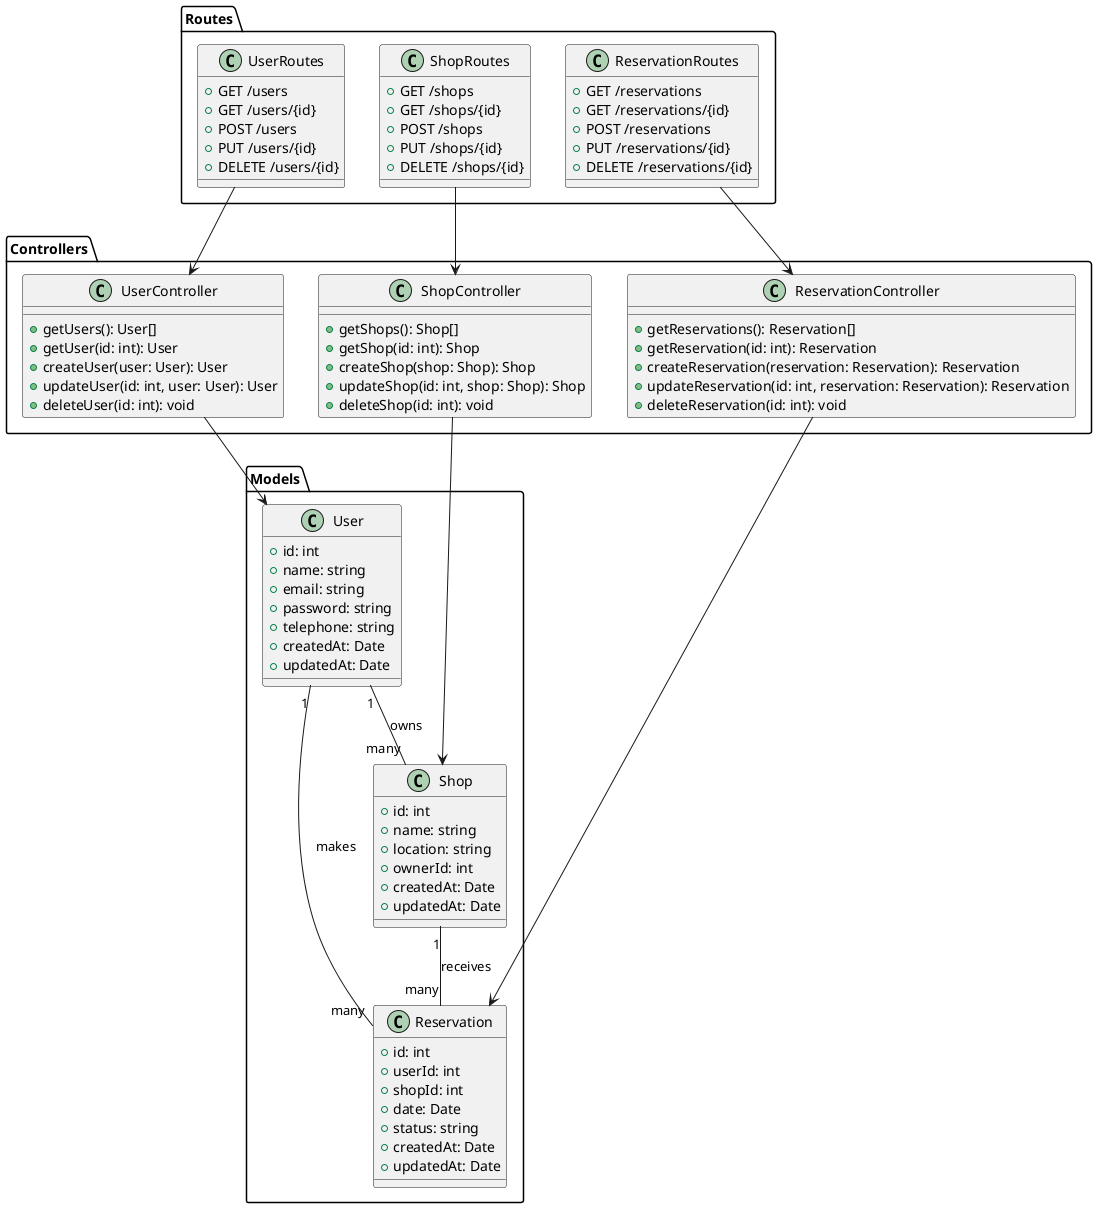 @startuml
package "Routes" {
  class UserRoutes {
    +GET /users
    +GET /users/{id}
    +POST /users
    +PUT /users/{id}
    +DELETE /users/{id}
  }
  
  class ShopRoutes {
    +GET /shops
    +GET /shops/{id}
    +POST /shops
    +PUT /shops/{id}
    +DELETE /shops/{id}
  }
  
  class ReservationRoutes {
    +GET /reservations
    +GET /reservations/{id}
    +POST /reservations
    +PUT /reservations/{id}
    +DELETE /reservations/{id}
  }
}

package "Controllers" {
  class UserController {
    +getUsers(): User[]
    +getUser(id: int): User
    +createUser(user: User): User
    +updateUser(id: int, user: User): User
    +deleteUser(id: int): void
  }

  class ShopController {
    +getShops(): Shop[]
    +getShop(id: int): Shop
    +createShop(shop: Shop): Shop
    +updateShop(id: int, shop: Shop): Shop
    +deleteShop(id: int): void
  }

  class ReservationController {
    +getReservations(): Reservation[]
    +getReservation(id: int): Reservation
    +createReservation(reservation: Reservation): Reservation
    +updateReservation(id: int, reservation: Reservation): Reservation
    +deleteReservation(id: int): void
  }
}

package "Models" {
  class User {
    +id: int
    +name: string
    +email: string
    +password: string
    +telephone: string
    +createdAt: Date
    +updatedAt: Date
  }

  class Shop {
    +id: int
    +name: string
    +location: string
    +ownerId: int
    +createdAt: Date
    +updatedAt: Date
  }

  class Reservation {
    +id: int
    +userId: int
    +shopId: int
    +date: Date
    +status: string
    +createdAt: Date
    +updatedAt: Date
  }
}

UserRoutes --> UserController
ShopRoutes --> ShopController
ReservationRoutes --> ReservationController

UserController --> User
ShopController --> Shop
ReservationController --> Reservation

User "1" -- "many" Reservation : makes
Shop "1" -- "many" Reservation : receives
User "1" -- "many" Shop : owns
@enduml
